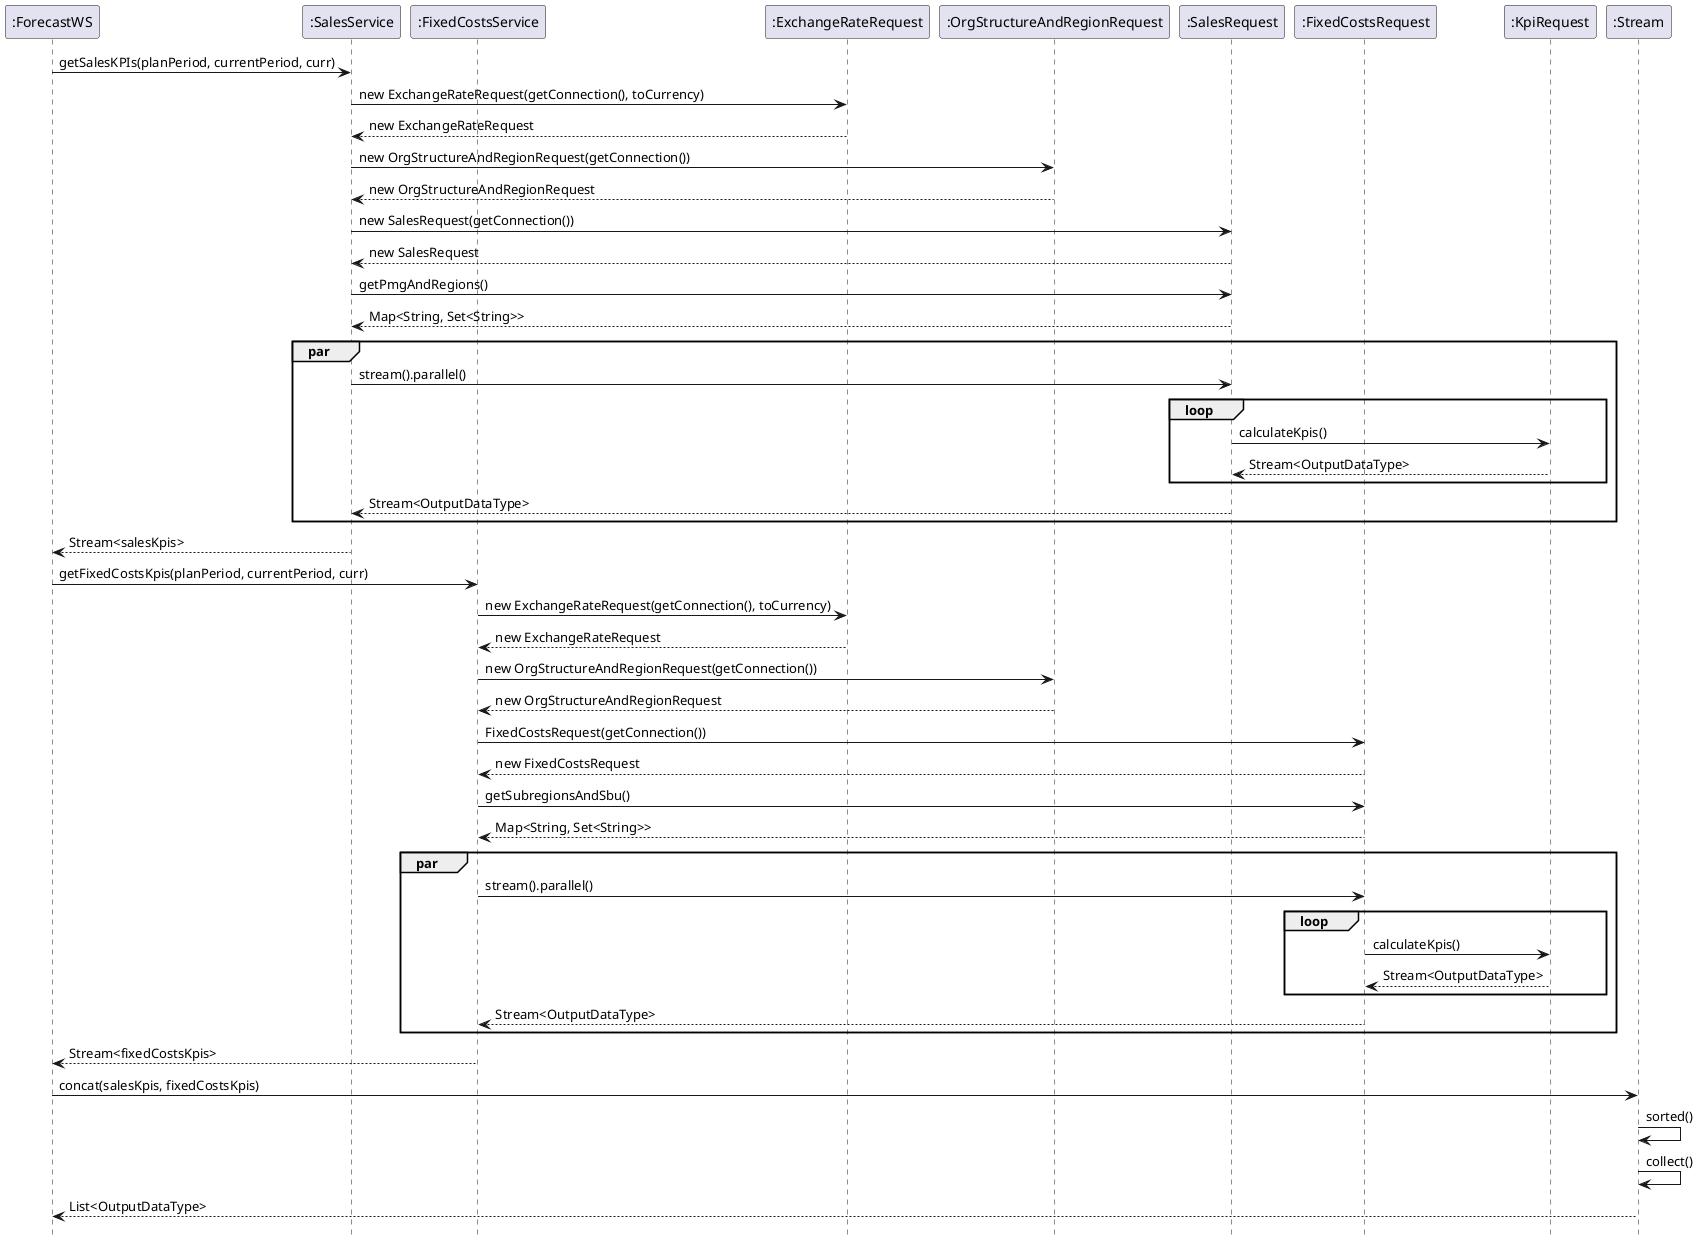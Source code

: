@startuml

hide footbox
participant  ":ForecastWS"
participant  ":SalesService"
participant  ":FixedCostsService"
participant  ":ExchangeRateRequest"
participant  ":OrgStructureAndRegionRequest"
participant  ":SalesRequest"
participant  ":FixedCostsRequest"
participant  ":KpiRequest"
participant  ":Stream"



":ForecastWS" -> ":SalesService" : getSalesKPIs(planPeriod, currentPeriod, curr)
":SalesService" -> ":ExchangeRateRequest" : new ExchangeRateRequest(getConnection(), toCurrency)
":ExchangeRateRequest" --> ":SalesService" : new ExchangeRateRequest
":SalesService" -> ":OrgStructureAndRegionRequest" : new OrgStructureAndRegionRequest(getConnection())
":OrgStructureAndRegionRequest" --> ":SalesService" : new OrgStructureAndRegionRequest
":SalesService" -> ":SalesRequest" : new SalesRequest(getConnection())
":SalesRequest" --> ":SalesService" : new SalesRequest
":SalesService" -> ":SalesRequest" : getPmgAndRegions()
":SalesRequest" --> ":SalesService" : Map<String, Set<String>>
par
    ":SalesService" -> ":SalesRequest": stream().parallel()
    loop
        ":SalesRequest" -> ":KpiRequest" : calculateKpis()
        ":KpiRequest"  --> ":SalesRequest" : Stream<OutputDataType>
    end
    ":SalesRequest" --> ":SalesService" : Stream<OutputDataType>
end
":SalesService" --> ":ForecastWS" : Stream<salesKpis>



":ForecastWS" -> ":FixedCostsService" : getFixedCostsKpis(planPeriod, currentPeriod, curr)
":FixedCostsService" -> ":ExchangeRateRequest" : new ExchangeRateRequest(getConnection(), toCurrency)
":ExchangeRateRequest" --> ":FixedCostsService" : new ExchangeRateRequest
":FixedCostsService" ->  ":OrgStructureAndRegionRequest" : new OrgStructureAndRegionRequest(getConnection())
":OrgStructureAndRegionRequest" --> ":FixedCostsService" : new OrgStructureAndRegionRequest
":FixedCostsService" -> ":FixedCostsRequest" : FixedCostsRequest(getConnection())
":FixedCostsRequest" --> ":FixedCostsService" : new FixedCostsRequest
":FixedCostsService" -> ":FixedCostsRequest" : getSubregionsAndSbu()
":FixedCostsRequest" --> ":FixedCostsService" : Map<String, Set<String>>
par
    ":FixedCostsService" -> ":FixedCostsRequest": stream().parallel()
    loop
        ":FixedCostsRequest" -> ":KpiRequest" : calculateKpis()
        ":KpiRequest"  --> ":FixedCostsRequest" : Stream<OutputDataType>
    end
    ":FixedCostsRequest" --> ":FixedCostsService" : Stream<OutputDataType>
end
":FixedCostsService" --> ":ForecastWS" : Stream<fixedCostsKpis>


":ForecastWS" -> ":Stream" : concat(salesKpis, fixedCostsKpis)
":Stream" -> ":Stream" : sorted()
":Stream" -> ":Stream" : collect()
":Stream" --> ":ForecastWS" : List<OutputDataType>







@enduml